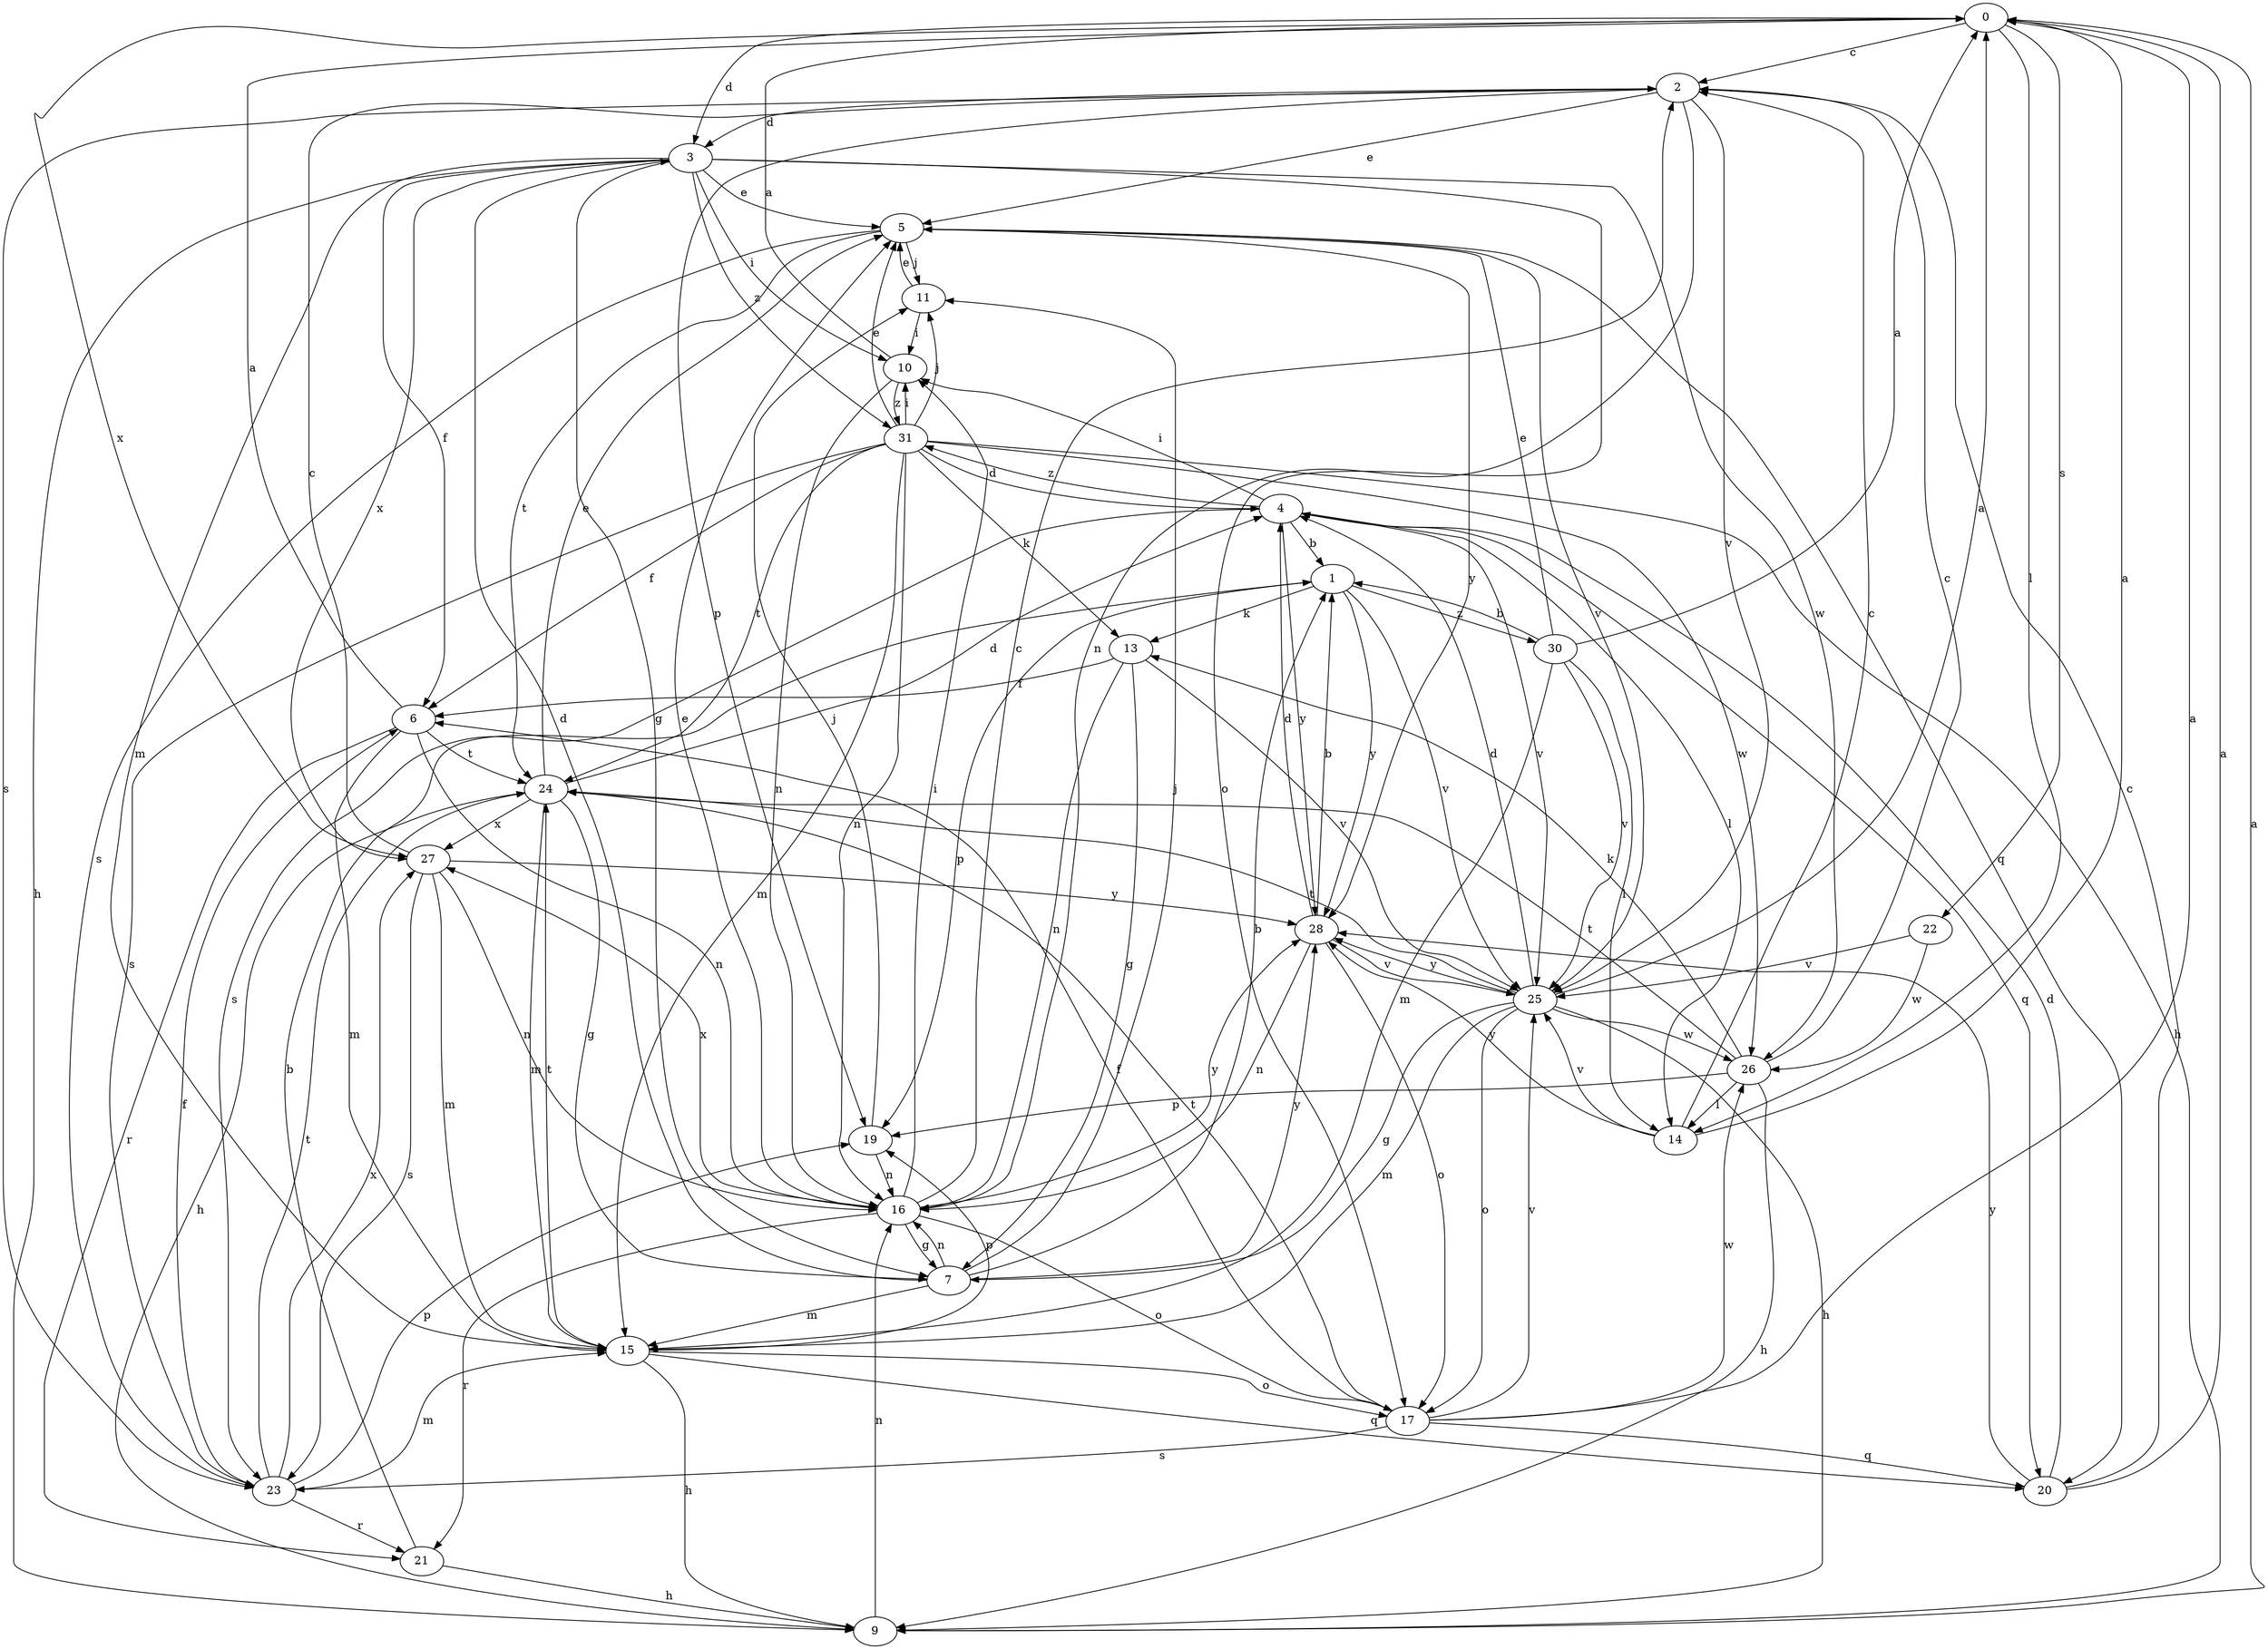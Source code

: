 strict digraph  {
0;
1;
2;
3;
4;
5;
6;
7;
9;
10;
11;
13;
14;
15;
16;
17;
19;
20;
21;
22;
23;
24;
25;
26;
27;
28;
30;
31;
0 -> 2  [label=c];
0 -> 3  [label=d];
0 -> 14  [label=l];
0 -> 22  [label=s];
0 -> 27  [label=x];
1 -> 13  [label=k];
1 -> 19  [label=p];
1 -> 25  [label=v];
1 -> 28  [label=y];
1 -> 30  [label=z];
2 -> 3  [label=d];
2 -> 5  [label=e];
2 -> 16  [label=n];
2 -> 19  [label=p];
2 -> 23  [label=s];
2 -> 25  [label=v];
3 -> 5  [label=e];
3 -> 6  [label=f];
3 -> 7  [label=g];
3 -> 9  [label=h];
3 -> 10  [label=i];
3 -> 15  [label=m];
3 -> 17  [label=o];
3 -> 26  [label=w];
3 -> 27  [label=x];
3 -> 31  [label=z];
4 -> 1  [label=b];
4 -> 10  [label=i];
4 -> 14  [label=l];
4 -> 20  [label=q];
4 -> 23  [label=s];
4 -> 25  [label=v];
4 -> 28  [label=y];
4 -> 31  [label=z];
5 -> 11  [label=j];
5 -> 20  [label=q];
5 -> 23  [label=s];
5 -> 24  [label=t];
5 -> 25  [label=v];
5 -> 28  [label=y];
6 -> 0  [label=a];
6 -> 15  [label=m];
6 -> 16  [label=n];
6 -> 21  [label=r];
6 -> 24  [label=t];
7 -> 1  [label=b];
7 -> 3  [label=d];
7 -> 11  [label=j];
7 -> 15  [label=m];
7 -> 16  [label=n];
7 -> 28  [label=y];
9 -> 0  [label=a];
9 -> 16  [label=n];
10 -> 0  [label=a];
10 -> 16  [label=n];
10 -> 31  [label=z];
11 -> 5  [label=e];
11 -> 10  [label=i];
13 -> 6  [label=f];
13 -> 7  [label=g];
13 -> 16  [label=n];
13 -> 25  [label=v];
14 -> 0  [label=a];
14 -> 2  [label=c];
14 -> 25  [label=v];
14 -> 28  [label=y];
15 -> 9  [label=h];
15 -> 17  [label=o];
15 -> 19  [label=p];
15 -> 20  [label=q];
15 -> 24  [label=t];
16 -> 2  [label=c];
16 -> 5  [label=e];
16 -> 7  [label=g];
16 -> 10  [label=i];
16 -> 17  [label=o];
16 -> 21  [label=r];
16 -> 27  [label=x];
16 -> 28  [label=y];
17 -> 0  [label=a];
17 -> 6  [label=f];
17 -> 20  [label=q];
17 -> 23  [label=s];
17 -> 24  [label=t];
17 -> 25  [label=v];
17 -> 26  [label=w];
19 -> 11  [label=j];
19 -> 16  [label=n];
20 -> 0  [label=a];
20 -> 2  [label=c];
20 -> 4  [label=d];
20 -> 28  [label=y];
21 -> 1  [label=b];
21 -> 9  [label=h];
22 -> 25  [label=v];
22 -> 26  [label=w];
23 -> 6  [label=f];
23 -> 15  [label=m];
23 -> 19  [label=p];
23 -> 21  [label=r];
23 -> 24  [label=t];
23 -> 27  [label=x];
24 -> 4  [label=d];
24 -> 5  [label=e];
24 -> 7  [label=g];
24 -> 9  [label=h];
24 -> 15  [label=m];
24 -> 27  [label=x];
25 -> 0  [label=a];
25 -> 4  [label=d];
25 -> 7  [label=g];
25 -> 9  [label=h];
25 -> 15  [label=m];
25 -> 17  [label=o];
25 -> 24  [label=t];
25 -> 26  [label=w];
25 -> 28  [label=y];
26 -> 2  [label=c];
26 -> 9  [label=h];
26 -> 13  [label=k];
26 -> 14  [label=l];
26 -> 19  [label=p];
26 -> 24  [label=t];
27 -> 2  [label=c];
27 -> 15  [label=m];
27 -> 16  [label=n];
27 -> 23  [label=s];
27 -> 28  [label=y];
28 -> 1  [label=b];
28 -> 4  [label=d];
28 -> 16  [label=n];
28 -> 17  [label=o];
28 -> 25  [label=v];
30 -> 0  [label=a];
30 -> 1  [label=b];
30 -> 5  [label=e];
30 -> 14  [label=l];
30 -> 15  [label=m];
30 -> 25  [label=v];
31 -> 4  [label=d];
31 -> 5  [label=e];
31 -> 6  [label=f];
31 -> 9  [label=h];
31 -> 10  [label=i];
31 -> 11  [label=j];
31 -> 13  [label=k];
31 -> 15  [label=m];
31 -> 16  [label=n];
31 -> 23  [label=s];
31 -> 24  [label=t];
31 -> 26  [label=w];
}
